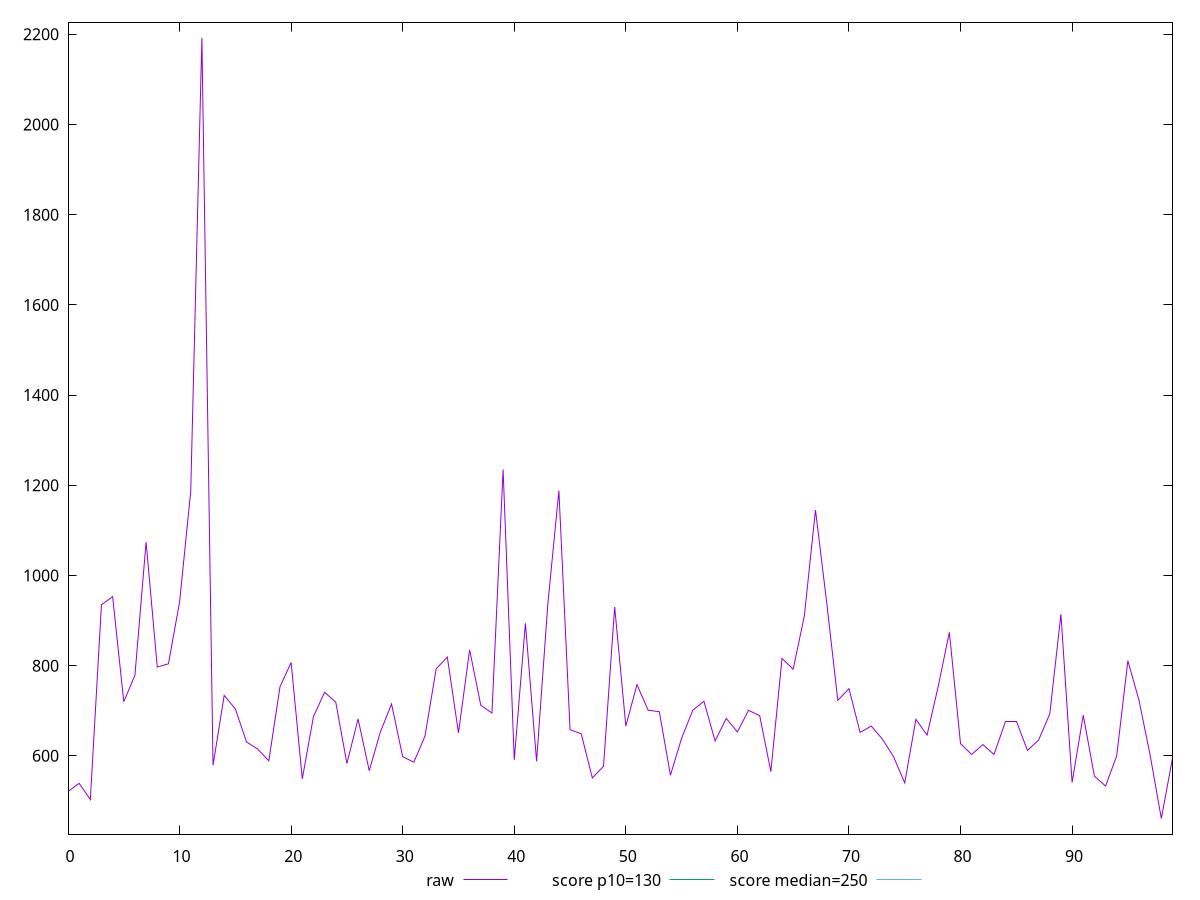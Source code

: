 reset

$raw <<EOF
0 521
1 539.0000000000009
2 503
3 935.0000000000009
4 953
5 720
6 779
7 1074
8 797.0000000000009
9 804
10 941
11 1186
12 2191.999999999999
13 579
14 734
15 704
16 631
17 615
18 589
19 753
20 807
21 549
22 686.9999999999991
23 741
24 719
25 583
26 682
27 567
28 653
29 715
30 598
31 586
32 644.0000000000009
33 793
34 819
35 651
36 835
37 712
38 695
39 1235
40 591
41 894
42 588
43 934
44 1188
45 658
46 649.0000000000009
47 551
48 577
49 930
50 666
51 758
52 701
53 698
54 557
55 639.0000000000018
56 701
57 721.0000000000009
58 632.9999999999991
59 683
60 653
61 701
62 689
63 565
64 816
65 792
66 909.9999999999991
67 1145
68 940.9999999999991
69 723.0000000000009
70 749
71 651.9999999999991
72 666.0000000000009
73 637
74 597.9999999999991
75 540.0000000000009
76 681
77 646
78 754
79 874
80 627.0000000000009
81 603
82 625
83 603
84 676
85 676
86 612
87 635
88 692.9999999999991
89 914
90 541
91 690
92 555
93 532.9999999999982
94 600
95 811
96 723
97 601
98 461
99 595
EOF

set key outside below
set xrange [0:99]
set yrange [426.38:2226.619999999999]
set trange [426.38:2226.619999999999]
set terminal svg size 640, 500 enhanced background rgb 'white'
set output "reports/report_00027_2021-02-24T12-40-31.850Z/max-potential-fid/samples/astro/raw/values.svg"

plot $raw title "raw" with line, \
     130 title "score p10=130", \
     250 title "score median=250"

reset

